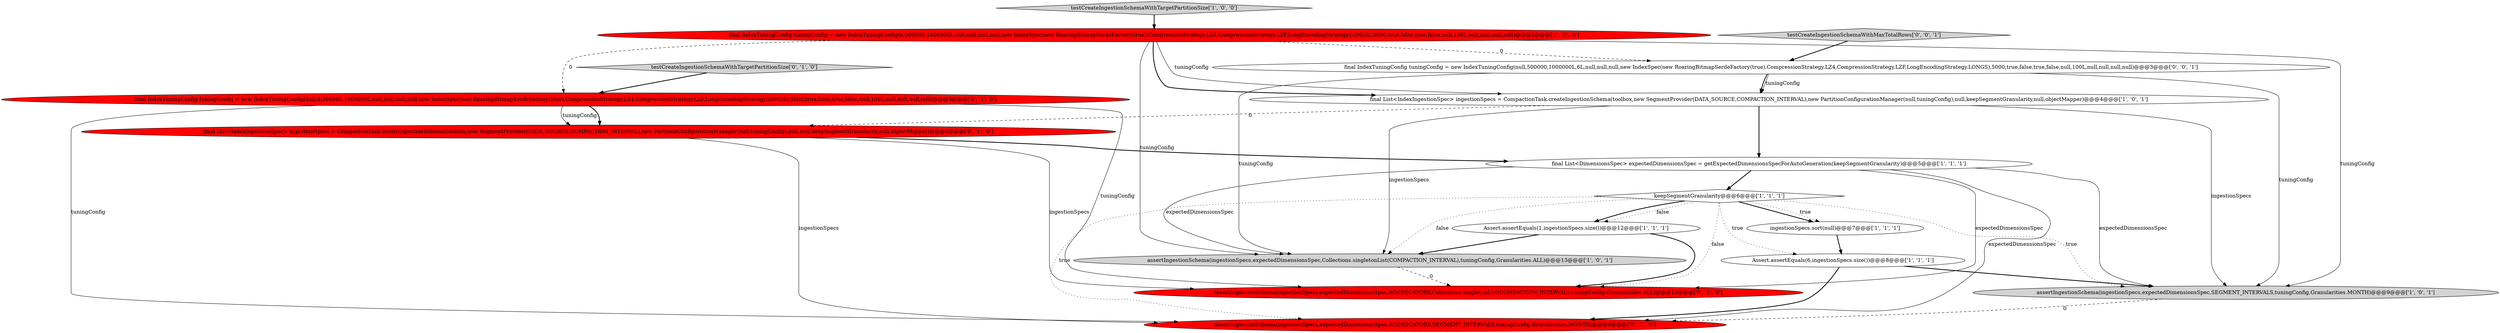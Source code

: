 digraph {
5 [style = filled, label = "Assert.assertEquals(6,ingestionSpecs.size())@@@8@@@['1', '1', '1']", fillcolor = white, shape = ellipse image = "AAA0AAABBB1BBB"];
15 [style = filled, label = "final IndexTuningConfig tuningConfig = new IndexTuningConfig(null,500000,1000000L,6L,null,null,null,new IndexSpec(new RoaringBitmapSerdeFactory(true),CompressionStrategy.LZ4,CompressionStrategy.LZF,LongEncodingStrategy.LONGS),5000,true,false,true,false,null,100L,null,null,null,null)@@@3@@@['0', '0', '1']", fillcolor = white, shape = ellipse image = "AAA0AAABBB3BBB"];
3 [style = filled, label = "final List<IndexIngestionSpec> ingestionSpecs = CompactionTask.createIngestionSchema(toolbox,new SegmentProvider(DATA_SOURCE,COMPACTION_INTERVAL),new PartitionConfigurationManager(null,tuningConfig),null,keepSegmentGranularity,null,objectMapper)@@@4@@@['1', '0', '1']", fillcolor = white, shape = ellipse image = "AAA0AAABBB1BBB"];
12 [style = filled, label = "assertIngestionSchema(ingestionSpecs,expectedDimensionsSpec,AGGREGATORS,Collections.singletonList(COMPACTION_INTERVAL),tuningConfig,Granularities.ALL)@@@13@@@['0', '1', '0']", fillcolor = red, shape = ellipse image = "AAA1AAABBB2BBB"];
1 [style = filled, label = "keepSegmentGranularity@@@6@@@['1', '1', '1']", fillcolor = white, shape = diamond image = "AAA0AAABBB1BBB"];
14 [style = filled, label = "testCreateIngestionSchemaWithTargetPartitionSize['0', '1', '0']", fillcolor = lightgray, shape = diamond image = "AAA0AAABBB2BBB"];
16 [style = filled, label = "testCreateIngestionSchemaWithMaxTotalRows['0', '0', '1']", fillcolor = lightgray, shape = diamond image = "AAA0AAABBB3BBB"];
8 [style = filled, label = "assertIngestionSchema(ingestionSpecs,expectedDimensionsSpec,SEGMENT_INTERVALS,tuningConfig,Granularities.MONTH)@@@9@@@['1', '0', '1']", fillcolor = lightgray, shape = ellipse image = "AAA0AAABBB1BBB"];
4 [style = filled, label = "testCreateIngestionSchemaWithTargetPartitionSize['1', '0', '0']", fillcolor = lightgray, shape = diamond image = "AAA0AAABBB1BBB"];
0 [style = filled, label = "final IndexTuningConfig tuningConfig = new IndexTuningConfig(6,500000,1000000L,null,null,null,null,new IndexSpec(new RoaringBitmapSerdeFactory(true),CompressionStrategy.LZ4,CompressionStrategy.LZF,LongEncodingStrategy.LONGS),5000,true,false,true,false,null,100L,null,null,null,null)@@@3@@@['1', '0', '0']", fillcolor = red, shape = ellipse image = "AAA1AAABBB1BBB"];
9 [style = filled, label = "Assert.assertEquals(1,ingestionSpecs.size())@@@12@@@['1', '1', '1']", fillcolor = white, shape = ellipse image = "AAA0AAABBB1BBB"];
6 [style = filled, label = "final List<DimensionsSpec> expectedDimensionsSpec = getExpectedDimensionsSpecForAutoGeneration(keepSegmentGranularity)@@@5@@@['1', '1', '1']", fillcolor = white, shape = ellipse image = "AAA0AAABBB1BBB"];
13 [style = filled, label = "assertIngestionSchema(ingestionSpecs,expectedDimensionsSpec,AGGREGATORS,SEGMENT_INTERVALS,tuningConfig,Granularities.MONTH)@@@9@@@['0', '1', '0']", fillcolor = red, shape = ellipse image = "AAA1AAABBB2BBB"];
10 [style = filled, label = "final List<IndexIngestionSpec> ingestionSpecs = CompactionTask.createIngestionSchema(toolbox,new SegmentProvider(DATA_SOURCE,COMPACTION_INTERVAL),new PartitionConfigurationManager(null,tuningConfig),null,null,keepSegmentGranularity,null,objectMapper)@@@4@@@['0', '1', '0']", fillcolor = red, shape = ellipse image = "AAA1AAABBB2BBB"];
2 [style = filled, label = "assertIngestionSchema(ingestionSpecs,expectedDimensionsSpec,Collections.singletonList(COMPACTION_INTERVAL),tuningConfig,Granularities.ALL)@@@13@@@['1', '0', '1']", fillcolor = lightgray, shape = ellipse image = "AAA0AAABBB1BBB"];
11 [style = filled, label = "final IndexTuningConfig tuningConfig = new IndexTuningConfig(null,6,500000,1000000L,null,null,null,null,new IndexSpec(new RoaringBitmapSerdeFactory(true),CompressionStrategy.LZ4,CompressionStrategy.LZF,LongEncodingStrategy.LONGS),5000,true,false,true,false,null,100L,null,null,null,null)@@@3@@@['0', '1', '0']", fillcolor = red, shape = ellipse image = "AAA1AAABBB2BBB"];
7 [style = filled, label = "ingestionSpecs.sort(null)@@@7@@@['1', '1', '1']", fillcolor = white, shape = ellipse image = "AAA0AAABBB1BBB"];
0->3 [style = bold, label=""];
16->15 [style = bold, label=""];
5->8 [style = bold, label=""];
6->13 [style = solid, label="expectedDimensionsSpec"];
9->2 [style = bold, label=""];
15->2 [style = solid, label="tuningConfig"];
6->12 [style = solid, label="expectedDimensionsSpec"];
1->9 [style = dotted, label="false"];
0->15 [style = dashed, label="0"];
3->6 [style = bold, label=""];
0->11 [style = dashed, label="0"];
10->12 [style = solid, label="ingestionSpecs"];
15->3 [style = bold, label=""];
1->7 [style = bold, label=""];
10->6 [style = bold, label=""];
11->12 [style = solid, label="tuningConfig"];
1->9 [style = bold, label=""];
0->8 [style = solid, label="tuningConfig"];
11->10 [style = solid, label="tuningConfig"];
4->0 [style = bold, label=""];
1->2 [style = dotted, label="false"];
8->13 [style = dashed, label="0"];
1->7 [style = dotted, label="true"];
3->8 [style = solid, label="ingestionSpecs"];
1->13 [style = dotted, label="true"];
6->1 [style = bold, label=""];
2->12 [style = dashed, label="0"];
11->13 [style = solid, label="tuningConfig"];
7->5 [style = bold, label=""];
1->12 [style = dotted, label="false"];
10->13 [style = solid, label="ingestionSpecs"];
0->3 [style = solid, label="tuningConfig"];
3->2 [style = solid, label="ingestionSpecs"];
11->10 [style = bold, label=""];
0->2 [style = solid, label="tuningConfig"];
6->2 [style = solid, label="expectedDimensionsSpec"];
5->13 [style = bold, label=""];
1->8 [style = dotted, label="true"];
3->10 [style = dashed, label="0"];
9->12 [style = bold, label=""];
15->8 [style = solid, label="tuningConfig"];
6->8 [style = solid, label="expectedDimensionsSpec"];
15->3 [style = solid, label="tuningConfig"];
14->11 [style = bold, label=""];
1->5 [style = dotted, label="true"];
}
